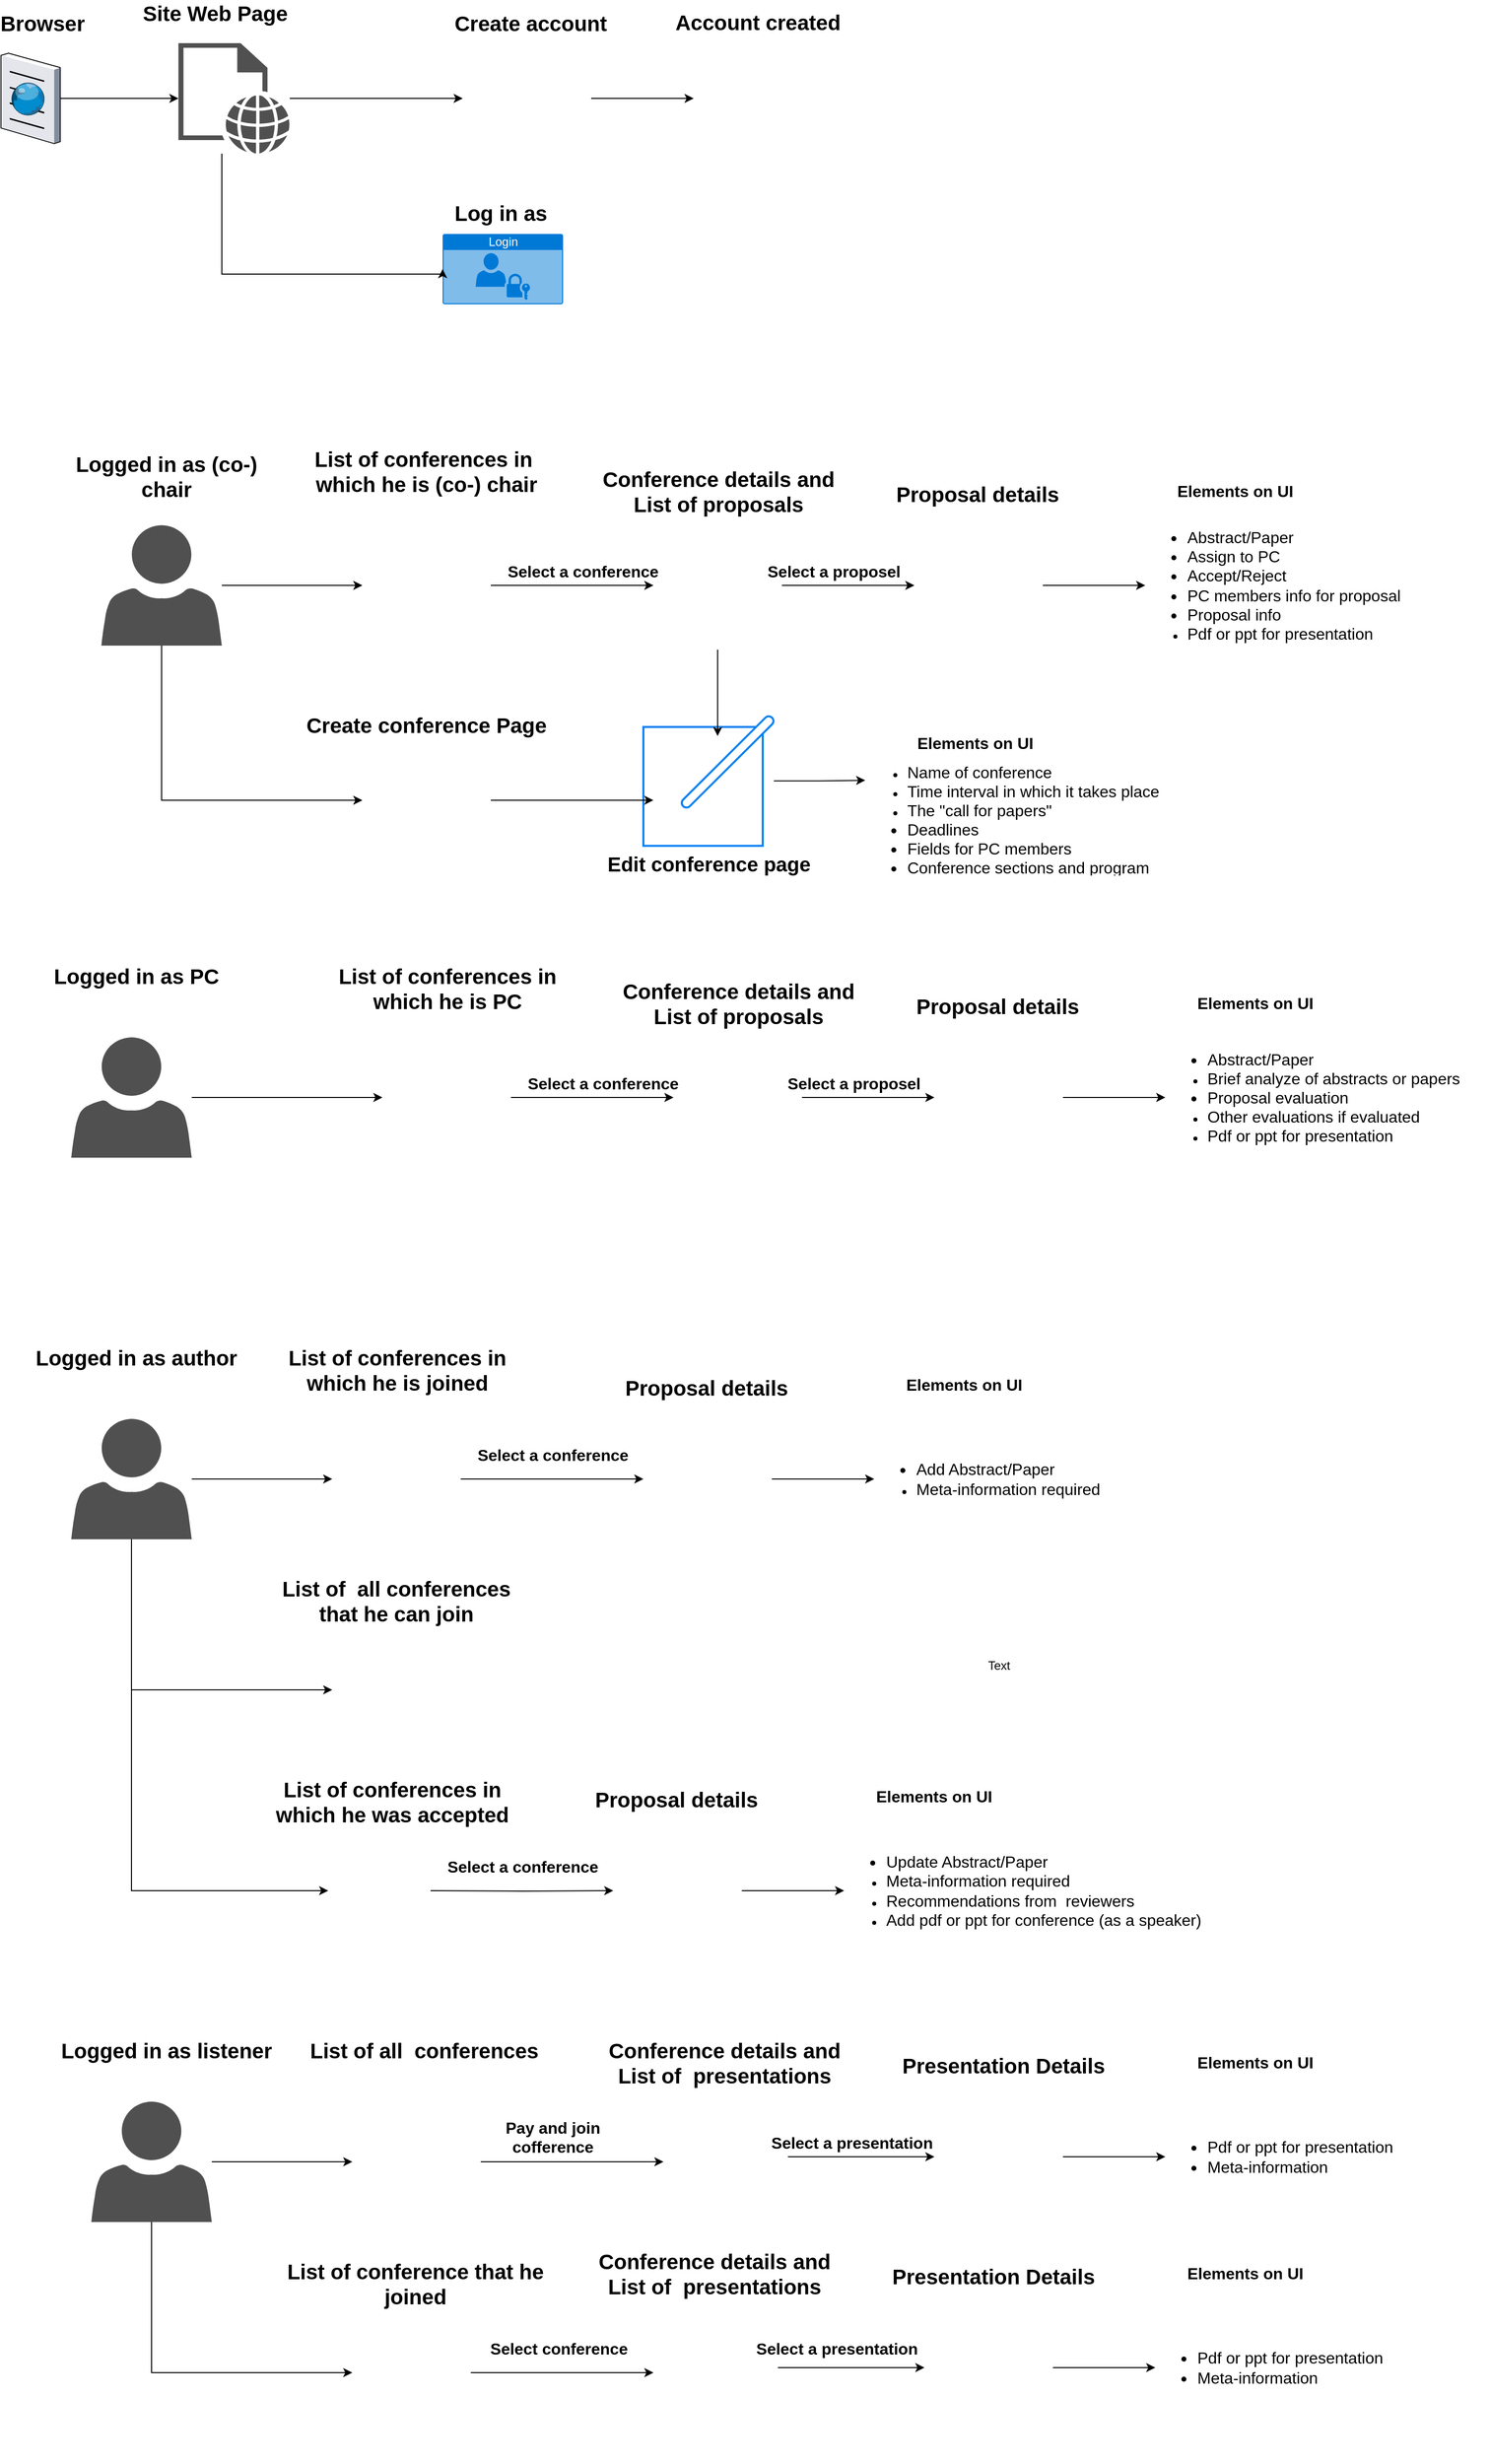 <mxfile version="12.9.13" type="github">
  <diagram id="Y9gekggCoo7oQ8FMOKqc" name="Page-1">
    <mxGraphModel dx="2532" dy="1340" grid="1" gridSize="10" guides="1" tooltips="1" connect="1" arrows="1" fold="1" page="1" pageScale="1" pageWidth="1654" pageHeight="2336" math="0" shadow="0">
      <root>
        <mxCell id="0" />
        <mxCell id="1" parent="0" />
        <mxCell id="ekrngiIVuQT2fDylJq5U-9" value="Login" style="html=1;strokeColor=none;fillColor=#0079D6;labelPosition=center;verticalLabelPosition=middle;verticalAlign=top;align=center;fontSize=12;outlineConnect=0;spacingTop=-6;fontColor=#FFFFFF;shape=mxgraph.sitemap.login;" vertex="1" parent="1">
          <mxGeometry x="480" y="280" width="120" height="70" as="geometry" />
        </mxCell>
        <mxCell id="ekrngiIVuQT2fDylJq5U-24" style="edgeStyle=orthogonalEdgeStyle;rounded=0;orthogonalLoop=1;jettySize=auto;html=1;entryX=0.093;entryY=0.491;entryDx=0;entryDy=0;entryPerimeter=0;" edge="1" parent="1" source="ekrngiIVuQT2fDylJq5U-11" target="ekrngiIVuQT2fDylJq5U-22">
          <mxGeometry relative="1" as="geometry" />
        </mxCell>
        <mxCell id="ekrngiIVuQT2fDylJq5U-11" value="" style="shape=image;html=1;verticalAlign=top;verticalLabelPosition=bottom;labelBackgroundColor=#ffffff;imageAspect=0;aspect=fixed;image=https://cdn4.iconfinder.com/data/icons/pretty_office_3/128/sign-up.png" vertex="1" parent="1">
          <mxGeometry x="500" y="81" width="128" height="128" as="geometry" />
        </mxCell>
        <mxCell id="ekrngiIVuQT2fDylJq5U-12" value="" style="group" vertex="1" connectable="0" parent="1">
          <mxGeometry x="40" y="50" width="300" height="150" as="geometry" />
        </mxCell>
        <mxCell id="ekrngiIVuQT2fDylJq5U-1" value="" style="verticalLabelPosition=bottom;aspect=fixed;html=1;verticalAlign=top;strokeColor=none;align=center;outlineConnect=0;shape=mxgraph.citrix.browser;" vertex="1" parent="ekrngiIVuQT2fDylJq5U-12">
          <mxGeometry y="50" width="58.97" height="90" as="geometry" />
        </mxCell>
        <mxCell id="ekrngiIVuQT2fDylJq5U-4" value="&lt;span style=&quot;font-size: 21px&quot;&gt;&lt;b&gt;Browser&lt;/b&gt;&lt;/span&gt;" style="text;html=1;strokeColor=none;fillColor=none;align=center;verticalAlign=middle;whiteSpace=wrap;rounded=0;" vertex="1" parent="ekrngiIVuQT2fDylJq5U-12">
          <mxGeometry x="16.574" y="10" width="49.291" height="20" as="geometry" />
        </mxCell>
        <mxCell id="ekrngiIVuQT2fDylJq5U-5" value="" style="pointerEvents=1;shadow=0;dashed=0;html=1;strokeColor=none;fillColor=#505050;labelPosition=center;verticalLabelPosition=bottom;verticalAlign=top;outlineConnect=0;align=center;shape=mxgraph.office.concepts.web_page;" vertex="1" parent="ekrngiIVuQT2fDylJq5U-12">
          <mxGeometry x="176.771" y="40" width="110.906" height="110" as="geometry" />
        </mxCell>
        <mxCell id="ekrngiIVuQT2fDylJq5U-7" style="edgeStyle=orthogonalEdgeStyle;rounded=0;orthogonalLoop=1;jettySize=auto;html=1;" edge="1" parent="ekrngiIVuQT2fDylJq5U-12" source="ekrngiIVuQT2fDylJq5U-1" target="ekrngiIVuQT2fDylJq5U-5">
          <mxGeometry relative="1" as="geometry">
            <mxPoint x="152.126" y="101.055" as="targetPoint" />
          </mxGeometry>
        </mxCell>
        <mxCell id="ekrngiIVuQT2fDylJq5U-6" value="&lt;span style=&quot;font-size: 21px&quot;&gt;&lt;b&gt;Site Web Page&lt;/b&gt;&lt;/span&gt;" style="text;html=1;strokeColor=none;fillColor=none;align=center;verticalAlign=middle;whiteSpace=wrap;rounded=0;" vertex="1" parent="ekrngiIVuQT2fDylJq5U-12">
          <mxGeometry x="127.48" width="172.52" height="20" as="geometry" />
        </mxCell>
        <mxCell id="ekrngiIVuQT2fDylJq5U-19" value="&lt;b style=&quot;font-family: &amp;#34;helvetica&amp;#34; ; font-size: 21px ; font-style: normal ; letter-spacing: normal ; text-align: center ; text-indent: 0px ; text-transform: none ; word-spacing: 0px&quot;&gt;Create account&lt;/b&gt;" style="text;whiteSpace=wrap;html=1;" vertex="1" parent="1">
          <mxGeometry x="490" y="51" width="170" height="30" as="geometry" />
        </mxCell>
        <mxCell id="ekrngiIVuQT2fDylJq5U-20" style="edgeStyle=orthogonalEdgeStyle;rounded=0;orthogonalLoop=1;jettySize=auto;html=1;" edge="1" parent="1" source="ekrngiIVuQT2fDylJq5U-5" target="ekrngiIVuQT2fDylJq5U-11">
          <mxGeometry relative="1" as="geometry" />
        </mxCell>
        <mxCell id="ekrngiIVuQT2fDylJq5U-22" value="" style="shape=image;html=1;verticalAlign=top;verticalLabelPosition=bottom;labelBackgroundColor=#ffffff;imageAspect=0;aspect=fixed;image=https://cdn4.iconfinder.com/data/icons/Crysigns_Icon_Pack/128/Select.png" vertex="1" parent="1">
          <mxGeometry x="720" y="92" width="108" height="108" as="geometry" />
        </mxCell>
        <mxCell id="ekrngiIVuQT2fDylJq5U-23" value="&lt;div style=&quot;text-align: center&quot;&gt;&lt;span style=&quot;font-size: 21px&quot;&gt;&lt;font face=&quot;helvetica&quot;&gt;&lt;b&gt;Account created&lt;/b&gt;&lt;/font&gt;&lt;/span&gt;&lt;/div&gt;" style="text;whiteSpace=wrap;html=1;" vertex="1" parent="1">
          <mxGeometry x="710" y="50" width="180" height="30" as="geometry" />
        </mxCell>
        <mxCell id="ekrngiIVuQT2fDylJq5U-25" value="&lt;div style=&quot;text-align: center&quot;&gt;&lt;span style=&quot;font-size: 21px&quot;&gt;&lt;font face=&quot;helvetica&quot;&gt;&lt;b&gt;Log in as&lt;/b&gt;&lt;/font&gt;&lt;/span&gt;&lt;/div&gt;" style="text;whiteSpace=wrap;html=1;" vertex="1" parent="1">
          <mxGeometry x="490" y="240" width="170" height="30" as="geometry" />
        </mxCell>
        <mxCell id="ekrngiIVuQT2fDylJq5U-26" style="edgeStyle=orthogonalEdgeStyle;rounded=0;orthogonalLoop=1;jettySize=auto;html=1;entryX=0;entryY=0.5;entryDx=0;entryDy=0;entryPerimeter=0;" edge="1" parent="1" source="ekrngiIVuQT2fDylJq5U-5" target="ekrngiIVuQT2fDylJq5U-9">
          <mxGeometry relative="1" as="geometry">
            <Array as="points">
              <mxPoint x="260" y="320" />
              <mxPoint x="480" y="320" />
            </Array>
          </mxGeometry>
        </mxCell>
        <mxCell id="ekrngiIVuQT2fDylJq5U-79" value="" style="group" vertex="1" connectable="0" parent="1">
          <mxGeometry x="90" y="490" width="1390" height="451" as="geometry" />
        </mxCell>
        <mxCell id="ekrngiIVuQT2fDylJq5U-27" value="" style="pointerEvents=1;shadow=0;dashed=0;html=1;strokeColor=none;labelPosition=center;verticalLabelPosition=bottom;verticalAlign=top;align=center;fillColor=#505050;shape=mxgraph.mscae.intune.account_portal" vertex="1" parent="ekrngiIVuQT2fDylJq5U-79">
          <mxGeometry x="50" y="80" width="120" height="120" as="geometry" />
        </mxCell>
        <mxCell id="ekrngiIVuQT2fDylJq5U-28" value="&lt;span style=&quot;text-indent: 0px&quot;&gt;&lt;font face=&quot;helvetica&quot;&gt;&lt;span style=&quot;font-size: 21px&quot;&gt;&lt;b&gt;Logged&lt;/b&gt;&lt;/span&gt;&lt;/font&gt;&lt;b style=&quot;font-family: &amp;#34;helvetica&amp;#34; ; font-size: 21px ; font-style: normal ; letter-spacing: normal ; text-transform: none ; word-spacing: 0px&quot;&gt;&amp;nbsp;in as (co-) chair&lt;/b&gt;&lt;/span&gt;" style="text;whiteSpace=wrap;html=1;align=center;" vertex="1" parent="ekrngiIVuQT2fDylJq5U-79">
          <mxGeometry width="230" height="60" as="geometry" />
        </mxCell>
        <mxCell id="ekrngiIVuQT2fDylJq5U-32" value="" style="shape=image;html=1;verticalAlign=top;verticalLabelPosition=bottom;labelBackgroundColor=#ffffff;imageAspect=0;aspect=fixed;image=https://cdn1.iconfinder.com/data/icons/hawcons/32/699311-icon-40-clipboard-list-128.png" vertex="1" parent="ekrngiIVuQT2fDylJq5U-79">
          <mxGeometry x="310" y="76" width="128" height="128" as="geometry" />
        </mxCell>
        <mxCell id="ekrngiIVuQT2fDylJq5U-36" style="edgeStyle=orthogonalEdgeStyle;rounded=0;orthogonalLoop=1;jettySize=auto;html=1;" edge="1" parent="ekrngiIVuQT2fDylJq5U-79" source="ekrngiIVuQT2fDylJq5U-27" target="ekrngiIVuQT2fDylJq5U-32">
          <mxGeometry relative="1" as="geometry" />
        </mxCell>
        <mxCell id="ekrngiIVuQT2fDylJq5U-33" value="&lt;div&gt;&lt;font face=&quot;helvetica&quot;&gt;&lt;span style=&quot;font-size: 21px&quot;&gt;&lt;b&gt;List of conferences in&amp;nbsp;&lt;/b&gt;&lt;/span&gt;&lt;/font&gt;&lt;/div&gt;&lt;div&gt;&lt;span style=&quot;font-size: 21px&quot;&gt;&lt;font face=&quot;helvetica&quot;&gt;&lt;b&gt;which&amp;nbsp;&lt;/b&gt;&lt;/font&gt;&lt;/span&gt;&lt;b style=&quot;font-size: 21px ; font-family: &amp;#34;helvetica&amp;#34;&quot;&gt;he is (co-) chair&lt;/b&gt;&lt;/div&gt;" style="text;whiteSpace=wrap;html=1;align=center;" vertex="1" parent="ekrngiIVuQT2fDylJq5U-79">
          <mxGeometry x="219" y="-5" width="310" height="70" as="geometry" />
        </mxCell>
        <mxCell id="ekrngiIVuQT2fDylJq5U-37" value="" style="shape=image;html=1;verticalAlign=top;verticalLabelPosition=bottom;labelBackgroundColor=#ffffff;imageAspect=0;aspect=fixed;image=https://cdn4.iconfinder.com/data/icons/universal-7/614/12_-_Plus-128.png" vertex="1" parent="ekrngiIVuQT2fDylJq5U-79">
          <mxGeometry x="310" y="290" width="128" height="128" as="geometry" />
        </mxCell>
        <mxCell id="ekrngiIVuQT2fDylJq5U-38" style="edgeStyle=orthogonalEdgeStyle;rounded=0;orthogonalLoop=1;jettySize=auto;html=1;entryX=0;entryY=0.5;entryDx=0;entryDy=0;" edge="1" parent="ekrngiIVuQT2fDylJq5U-79" source="ekrngiIVuQT2fDylJq5U-27" target="ekrngiIVuQT2fDylJq5U-37">
          <mxGeometry relative="1" as="geometry">
            <mxPoint x="110" y="350" as="targetPoint" />
            <Array as="points">
              <mxPoint x="110" y="354" />
            </Array>
          </mxGeometry>
        </mxCell>
        <mxCell id="ekrngiIVuQT2fDylJq5U-39" value="&lt;div&gt;&lt;font face=&quot;helvetica&quot;&gt;&lt;span style=&quot;font-size: 21px&quot;&gt;&lt;b&gt;Create conference Page&lt;/b&gt;&lt;/span&gt;&lt;/font&gt;&lt;/div&gt;" style="text;whiteSpace=wrap;html=1;align=center;" vertex="1" parent="ekrngiIVuQT2fDylJq5U-79">
          <mxGeometry x="144" y="260" width="460" height="30" as="geometry" />
        </mxCell>
        <mxCell id="ekrngiIVuQT2fDylJq5U-43" value="&lt;font face=&quot;helvetica&quot; size=&quot;1&quot;&gt;&lt;b style=&quot;font-size: 16px&quot;&gt;Select a conference&lt;/b&gt;&lt;/font&gt;" style="text;whiteSpace=wrap;html=1;align=center;" vertex="1" parent="ekrngiIVuQT2fDylJq5U-79">
          <mxGeometry x="430" y="110" width="200" height="30" as="geometry" />
        </mxCell>
        <mxCell id="ekrngiIVuQT2fDylJq5U-45" value="" style="shape=image;html=1;verticalAlign=top;verticalLabelPosition=bottom;labelBackgroundColor=#ffffff;imageAspect=0;aspect=fixed;image=https://cdn1.iconfinder.com/data/icons/hawcons/32/699311-icon-40-clipboard-list-128.png" vertex="1" parent="ekrngiIVuQT2fDylJq5U-79">
          <mxGeometry x="600" y="76" width="128" height="128" as="geometry" />
        </mxCell>
        <mxCell id="ekrngiIVuQT2fDylJq5U-40" style="edgeStyle=orthogonalEdgeStyle;rounded=0;orthogonalLoop=1;jettySize=auto;html=1;exitX=1;exitY=0.5;exitDx=0;exitDy=0;" edge="1" parent="ekrngiIVuQT2fDylJq5U-79" source="ekrngiIVuQT2fDylJq5U-32" target="ekrngiIVuQT2fDylJq5U-45">
          <mxGeometry relative="1" as="geometry">
            <mxPoint x="640" y="140" as="targetPoint" />
          </mxGeometry>
        </mxCell>
        <mxCell id="ekrngiIVuQT2fDylJq5U-46" value="" style="shape=image;html=1;verticalAlign=top;verticalLabelPosition=bottom;labelBackgroundColor=#ffffff;imageAspect=0;aspect=fixed;image=https://cdn1.iconfinder.com/data/icons/media-player-long-shadow/50/Settings-128.png" vertex="1" parent="ekrngiIVuQT2fDylJq5U-79">
          <mxGeometry x="860" y="76" width="128" height="128" as="geometry" />
        </mxCell>
        <mxCell id="ekrngiIVuQT2fDylJq5U-55" style="edgeStyle=orthogonalEdgeStyle;rounded=0;orthogonalLoop=1;jettySize=auto;html=1;" edge="1" parent="ekrngiIVuQT2fDylJq5U-79" source="ekrngiIVuQT2fDylJq5U-45" target="ekrngiIVuQT2fDylJq5U-46">
          <mxGeometry relative="1" as="geometry" />
        </mxCell>
        <mxCell id="ekrngiIVuQT2fDylJq5U-54" value="&lt;div style=&quot;text-align: center&quot;&gt;&lt;font face=&quot;helvetica&quot;&gt;&lt;span style=&quot;font-size: 21px&quot;&gt;&lt;b&gt;Conference details and List of proposals&lt;/b&gt;&lt;/span&gt;&lt;/font&gt;&lt;br&gt;&lt;/div&gt;" style="text;whiteSpace=wrap;html=1;" vertex="1" parent="ekrngiIVuQT2fDylJq5U-79">
          <mxGeometry x="534" y="15" width="260" height="30" as="geometry" />
        </mxCell>
        <mxCell id="ekrngiIVuQT2fDylJq5U-56" value="&lt;font face=&quot;helvetica&quot; size=&quot;1&quot;&gt;&lt;b style=&quot;font-size: 16px&quot;&gt;Select a proposel&lt;/b&gt;&lt;/font&gt;" style="text;whiteSpace=wrap;html=1;align=center;" vertex="1" parent="ekrngiIVuQT2fDylJq5U-79">
          <mxGeometry x="670" y="110" width="220" height="30" as="geometry" />
        </mxCell>
        <mxCell id="ekrngiIVuQT2fDylJq5U-58" value="&lt;div style=&quot;text-align: center&quot;&gt;&lt;font face=&quot;helvetica&quot;&gt;&lt;span style=&quot;font-size: 21px&quot;&gt;&lt;b&gt;Proposal details&amp;nbsp;&lt;/b&gt;&lt;/span&gt;&lt;/font&gt;&lt;/div&gt;" style="text;whiteSpace=wrap;html=1;" vertex="1" parent="ekrngiIVuQT2fDylJq5U-79">
          <mxGeometry x="840" y="30" width="260" height="30" as="geometry" />
        </mxCell>
        <mxCell id="ekrngiIVuQT2fDylJq5U-63" value="&lt;font size=&quot;1&quot;&gt;&lt;b style=&quot;font-size: 20px&quot;&gt;Edit conference page&lt;/b&gt;&lt;/font&gt;" style="html=1;verticalLabelPosition=bottom;align=center;labelBackgroundColor=#ffffff;verticalAlign=top;strokeWidth=2;strokeColor=#0080F0;shadow=0;dashed=0;shape=mxgraph.ios7.icons.edit;" vertex="1" parent="ekrngiIVuQT2fDylJq5U-79">
          <mxGeometry x="590" y="270" width="130" height="129.4" as="geometry" />
        </mxCell>
        <mxCell id="ekrngiIVuQT2fDylJq5U-66" style="edgeStyle=orthogonalEdgeStyle;rounded=0;orthogonalLoop=1;jettySize=auto;html=1;entryX=0.077;entryY=0.649;entryDx=0;entryDy=0;entryPerimeter=0;" edge="1" parent="ekrngiIVuQT2fDylJq5U-79" source="ekrngiIVuQT2fDylJq5U-37" target="ekrngiIVuQT2fDylJq5U-63">
          <mxGeometry relative="1" as="geometry" />
        </mxCell>
        <mxCell id="ekrngiIVuQT2fDylJq5U-67" style="edgeStyle=orthogonalEdgeStyle;rounded=0;orthogonalLoop=1;jettySize=auto;html=1;entryX=0.569;entryY=0.155;entryDx=0;entryDy=0;entryPerimeter=0;" edge="1" parent="ekrngiIVuQT2fDylJq5U-79" source="ekrngiIVuQT2fDylJq5U-45" target="ekrngiIVuQT2fDylJq5U-63">
          <mxGeometry relative="1" as="geometry" />
        </mxCell>
        <mxCell id="ekrngiIVuQT2fDylJq5U-70" value="" style="group" vertex="1" connectable="0" parent="ekrngiIVuQT2fDylJq5U-79">
          <mxGeometry x="1090" y="30" width="300" height="205" as="geometry" />
        </mxCell>
        <mxCell id="ekrngiIVuQT2fDylJq5U-59" value="&lt;ul&gt;&lt;li style=&quot;font-size: 16px&quot;&gt;Abstract/Paper&lt;/li&gt;&lt;li style=&quot;font-size: 16px&quot;&gt;Assign to PC&lt;/li&gt;&lt;li style=&quot;font-size: 16px&quot;&gt;Accept/Reject&lt;/li&gt;&lt;li style=&quot;font-size: 16px&quot;&gt;PC members info for proposal&lt;/li&gt;&lt;li style=&quot;font-size: 16px&quot;&gt;Proposal info&lt;/li&gt;&lt;li&gt;&lt;span style=&quot;font-size: 16px&quot;&gt;Pdf or ppt for presentation&lt;/span&gt;&lt;/li&gt;&lt;/ul&gt;" style="text;strokeColor=none;fillColor=none;html=1;whiteSpace=wrap;verticalAlign=middle;overflow=hidden;" vertex="1" parent="ekrngiIVuQT2fDylJq5U-70">
          <mxGeometry y="15" width="300" height="190" as="geometry" />
        </mxCell>
        <mxCell id="ekrngiIVuQT2fDylJq5U-61" value="&lt;div style=&quot;text-align: center&quot;&gt;&lt;span style=&quot;font-size: 16px&quot;&gt;&lt;font face=&quot;helvetica&quot;&gt;&lt;b&gt;Elements on UI&lt;/b&gt;&lt;/font&gt;&lt;/span&gt;&lt;/div&gt;" style="text;whiteSpace=wrap;html=1;" vertex="1" parent="ekrngiIVuQT2fDylJq5U-70">
          <mxGeometry x="30" width="160" height="30" as="geometry" />
        </mxCell>
        <mxCell id="ekrngiIVuQT2fDylJq5U-60" style="edgeStyle=orthogonalEdgeStyle;rounded=0;orthogonalLoop=1;jettySize=auto;html=1;entryX=0;entryY=0.5;entryDx=0;entryDy=0;" edge="1" parent="ekrngiIVuQT2fDylJq5U-79" source="ekrngiIVuQT2fDylJq5U-46" target="ekrngiIVuQT2fDylJq5U-59">
          <mxGeometry relative="1" as="geometry" />
        </mxCell>
        <mxCell id="ekrngiIVuQT2fDylJq5U-71" value="" style="group" vertex="1" connectable="0" parent="ekrngiIVuQT2fDylJq5U-79">
          <mxGeometry x="831" y="281" width="300" height="170" as="geometry" />
        </mxCell>
        <mxCell id="ekrngiIVuQT2fDylJq5U-72" value="&lt;ul&gt;&lt;li&gt;&lt;span&gt;&lt;span style=&quot;font-size: 16px&quot;&gt;Name of conference&lt;/span&gt;&lt;/span&gt;&lt;/li&gt;&lt;li&gt;&lt;span&gt;&lt;span style=&quot;font-size: 16px&quot;&gt;Time interval in which it takes place&lt;/span&gt;&lt;/span&gt;&lt;br&gt;&lt;/li&gt;&lt;li&gt;&lt;span&gt;&lt;span style=&quot;font-size: 16px&quot;&gt;The &quot;call for papers&quot;&lt;/span&gt;&lt;br&gt;&lt;/span&gt;&lt;/li&gt;&lt;li style=&quot;font-size: 16px&quot;&gt;Deadlines&lt;/li&gt;&lt;li style=&quot;font-size: 16px&quot;&gt;Fields for PC members&lt;/li&gt;&lt;li style=&quot;font-size: 16px&quot;&gt;Conference sections and program&lt;/li&gt;&lt;/ul&gt;" style="text;strokeColor=none;fillColor=none;html=1;whiteSpace=wrap;verticalAlign=middle;overflow=hidden;" vertex="1" parent="ekrngiIVuQT2fDylJq5U-71">
          <mxGeometry x="-20" y="21.22" width="300" height="127.56" as="geometry" />
        </mxCell>
        <mxCell id="ekrngiIVuQT2fDylJq5U-73" value="&lt;div style=&quot;text-align: center&quot;&gt;&lt;span style=&quot;font-size: 16px&quot;&gt;&lt;font face=&quot;helvetica&quot;&gt;&lt;b&gt;Elements on UI&lt;/b&gt;&lt;/font&gt;&lt;/span&gt;&lt;/div&gt;" style="text;whiteSpace=wrap;html=1;" vertex="1" parent="ekrngiIVuQT2fDylJq5U-71">
          <mxGeometry x="30" width="160" height="24.878" as="geometry" />
        </mxCell>
        <mxCell id="ekrngiIVuQT2fDylJq5U-78" style="edgeStyle=orthogonalEdgeStyle;rounded=0;orthogonalLoop=1;jettySize=auto;html=1;entryX=0;entryY=0.25;entryDx=0;entryDy=0;" edge="1" parent="ekrngiIVuQT2fDylJq5U-79" source="ekrngiIVuQT2fDylJq5U-63" target="ekrngiIVuQT2fDylJq5U-72">
          <mxGeometry relative="1" as="geometry" />
        </mxCell>
        <mxCell id="ekrngiIVuQT2fDylJq5U-109" value="" style="group" vertex="1" connectable="0" parent="1">
          <mxGeometry x="132" y="1390" width="1390" height="451" as="geometry" />
        </mxCell>
        <mxCell id="ekrngiIVuQT2fDylJq5U-80" value="" style="group" vertex="1" connectable="0" parent="ekrngiIVuQT2fDylJq5U-109">
          <mxGeometry x="-72" y="-10" width="1390" height="451" as="geometry" />
        </mxCell>
        <mxCell id="ekrngiIVuQT2fDylJq5U-147" style="edgeStyle=orthogonalEdgeStyle;rounded=0;orthogonalLoop=1;jettySize=auto;html=1;entryX=0;entryY=0.5;entryDx=0;entryDy=0;" edge="1" parent="ekrngiIVuQT2fDylJq5U-80" source="ekrngiIVuQT2fDylJq5U-81" target="ekrngiIVuQT2fDylJq5U-144">
          <mxGeometry relative="1" as="geometry">
            <Array as="points">
              <mxPoint x="110" y="350" />
            </Array>
          </mxGeometry>
        </mxCell>
        <mxCell id="ekrngiIVuQT2fDylJq5U-81" value="" style="pointerEvents=1;shadow=0;dashed=0;html=1;strokeColor=none;labelPosition=center;verticalLabelPosition=bottom;verticalAlign=top;align=center;fillColor=#505050;shape=mxgraph.mscae.intune.account_portal" vertex="1" parent="ekrngiIVuQT2fDylJq5U-80">
          <mxGeometry x="50" y="80" width="120" height="120" as="geometry" />
        </mxCell>
        <mxCell id="ekrngiIVuQT2fDylJq5U-82" value="&lt;span style=&quot;text-indent: 0px&quot;&gt;&lt;font face=&quot;helvetica&quot;&gt;&lt;span style=&quot;font-size: 21px&quot;&gt;&lt;b&gt;Logged&lt;/b&gt;&lt;/span&gt;&lt;/font&gt;&lt;b style=&quot;font-family: &amp;#34;helvetica&amp;#34; ; font-size: 21px ; font-style: normal ; letter-spacing: normal ; text-transform: none ; word-spacing: 0px&quot;&gt;&amp;nbsp;in as author&lt;/b&gt;&lt;/span&gt;" style="text;whiteSpace=wrap;html=1;align=center;" vertex="1" parent="ekrngiIVuQT2fDylJq5U-80">
          <mxGeometry width="230" height="60" as="geometry" />
        </mxCell>
        <mxCell id="ekrngiIVuQT2fDylJq5U-180" style="edgeStyle=orthogonalEdgeStyle;rounded=0;orthogonalLoop=1;jettySize=auto;html=1;entryX=0;entryY=0.5;entryDx=0;entryDy=0;" edge="1" parent="ekrngiIVuQT2fDylJq5U-80" source="ekrngiIVuQT2fDylJq5U-83" target="ekrngiIVuQT2fDylJq5U-92">
          <mxGeometry relative="1" as="geometry" />
        </mxCell>
        <mxCell id="ekrngiIVuQT2fDylJq5U-83" value="" style="shape=image;html=1;verticalAlign=top;verticalLabelPosition=bottom;labelBackgroundColor=#ffffff;imageAspect=0;aspect=fixed;image=https://cdn1.iconfinder.com/data/icons/hawcons/32/699311-icon-40-clipboard-list-128.png" vertex="1" parent="ekrngiIVuQT2fDylJq5U-80">
          <mxGeometry x="310" y="76" width="128" height="128" as="geometry" />
        </mxCell>
        <mxCell id="ekrngiIVuQT2fDylJq5U-84" style="edgeStyle=orthogonalEdgeStyle;rounded=0;orthogonalLoop=1;jettySize=auto;html=1;" edge="1" parent="ekrngiIVuQT2fDylJq5U-80" source="ekrngiIVuQT2fDylJq5U-81" target="ekrngiIVuQT2fDylJq5U-83">
          <mxGeometry relative="1" as="geometry" />
        </mxCell>
        <mxCell id="ekrngiIVuQT2fDylJq5U-85" value="&lt;div style=&quot;text-align: center&quot;&gt;&lt;font face=&quot;helvetica&quot;&gt;&lt;span style=&quot;font-size: 21px&quot;&gt;&lt;b&gt;List of conferences in which he is joined&lt;/b&gt;&lt;/span&gt;&lt;/font&gt;&lt;/div&gt;" style="text;whiteSpace=wrap;html=1;" vertex="1" parent="ekrngiIVuQT2fDylJq5U-80">
          <mxGeometry x="244" width="260" height="30" as="geometry" />
        </mxCell>
        <mxCell id="ekrngiIVuQT2fDylJq5U-92" value="" style="shape=image;html=1;verticalAlign=top;verticalLabelPosition=bottom;labelBackgroundColor=#ffffff;imageAspect=0;aspect=fixed;image=https://cdn1.iconfinder.com/data/icons/media-player-long-shadow/50/Settings-128.png" vertex="1" parent="ekrngiIVuQT2fDylJq5U-80">
          <mxGeometry x="620" y="76" width="128" height="128" as="geometry" />
        </mxCell>
        <mxCell id="ekrngiIVuQT2fDylJq5U-95" value="&lt;font face=&quot;helvetica&quot; size=&quot;1&quot;&gt;&lt;b style=&quot;font-size: 16px&quot;&gt;Select a conference&lt;/b&gt;&lt;/font&gt;" style="text;whiteSpace=wrap;html=1;align=center;" vertex="1" parent="ekrngiIVuQT2fDylJq5U-80">
          <mxGeometry x="420" y="100" width="220" height="30" as="geometry" />
        </mxCell>
        <mxCell id="ekrngiIVuQT2fDylJq5U-96" value="&lt;div style=&quot;text-align: center&quot;&gt;&lt;font face=&quot;helvetica&quot;&gt;&lt;span style=&quot;font-size: 21px&quot;&gt;&lt;b&gt;Proposal details&amp;nbsp;&lt;/b&gt;&lt;/span&gt;&lt;/font&gt;&lt;/div&gt;" style="text;whiteSpace=wrap;html=1;" vertex="1" parent="ekrngiIVuQT2fDylJq5U-80">
          <mxGeometry x="600" y="30" width="260" height="30" as="geometry" />
        </mxCell>
        <mxCell id="ekrngiIVuQT2fDylJq5U-100" value="" style="group" vertex="1" connectable="0" parent="ekrngiIVuQT2fDylJq5U-80">
          <mxGeometry x="850" y="30" width="300" height="205" as="geometry" />
        </mxCell>
        <mxCell id="ekrngiIVuQT2fDylJq5U-101" value="&lt;ul&gt;&lt;li style=&quot;font-size: 16px&quot;&gt;Add Abstract/Paper&lt;/li&gt;&lt;li&gt;&lt;span style=&quot;font-size: 16px&quot;&gt;Meta-information required&lt;/span&gt;&lt;br&gt;&lt;/li&gt;&lt;/ul&gt;" style="text;strokeColor=none;fillColor=none;html=1;whiteSpace=wrap;verticalAlign=middle;overflow=hidden;" vertex="1" parent="ekrngiIVuQT2fDylJq5U-100">
          <mxGeometry y="15" width="300" height="190" as="geometry" />
        </mxCell>
        <mxCell id="ekrngiIVuQT2fDylJq5U-102" value="&lt;div style=&quot;text-align: center&quot;&gt;&lt;span style=&quot;font-size: 16px&quot;&gt;&lt;font face=&quot;helvetica&quot;&gt;&lt;b&gt;Elements on UI&lt;/b&gt;&lt;/font&gt;&lt;/span&gt;&lt;/div&gt;" style="text;whiteSpace=wrap;html=1;" vertex="1" parent="ekrngiIVuQT2fDylJq5U-100">
          <mxGeometry x="30" width="160" height="30" as="geometry" />
        </mxCell>
        <mxCell id="ekrngiIVuQT2fDylJq5U-103" style="edgeStyle=orthogonalEdgeStyle;rounded=0;orthogonalLoop=1;jettySize=auto;html=1;entryX=0;entryY=0.5;entryDx=0;entryDy=0;" edge="1" parent="ekrngiIVuQT2fDylJq5U-80" source="ekrngiIVuQT2fDylJq5U-92" target="ekrngiIVuQT2fDylJq5U-101">
          <mxGeometry relative="1" as="geometry" />
        </mxCell>
        <mxCell id="ekrngiIVuQT2fDylJq5U-144" value="" style="shape=image;html=1;verticalAlign=top;verticalLabelPosition=bottom;labelBackgroundColor=#ffffff;imageAspect=0;aspect=fixed;image=https://cdn1.iconfinder.com/data/icons/hawcons/32/699311-icon-40-clipboard-list-128.png" vertex="1" parent="ekrngiIVuQT2fDylJq5U-80">
          <mxGeometry x="310" y="286" width="128" height="128" as="geometry" />
        </mxCell>
        <mxCell id="ekrngiIVuQT2fDylJq5U-145" value="&lt;div&gt;&lt;font face=&quot;helvetica&quot;&gt;&lt;span style=&quot;font-size: 21px&quot;&gt;&lt;b&gt;List of&amp;nbsp; all conferences&lt;/b&gt;&lt;/span&gt;&lt;/font&gt;&lt;/div&gt;&lt;div&gt;&lt;font face=&quot;helvetica&quot;&gt;&lt;span style=&quot;font-size: 21px&quot;&gt;&lt;b&gt;that he can join&lt;/b&gt;&lt;/span&gt;&lt;/font&gt;&lt;/div&gt;" style="text;whiteSpace=wrap;html=1;align=center;" vertex="1" parent="ekrngiIVuQT2fDylJq5U-80">
          <mxGeometry x="244" y="230" width="260" height="30" as="geometry" />
        </mxCell>
        <mxCell id="ekrngiIVuQT2fDylJq5U-193" value="Text" style="text;html=1;align=center;verticalAlign=middle;resizable=0;points=[];autosize=1;" vertex="1" parent="ekrngiIVuQT2fDylJq5U-80">
          <mxGeometry x="954" y="316" width="40" height="20" as="geometry" />
        </mxCell>
        <mxCell id="ekrngiIVuQT2fDylJq5U-111" value="" style="group" vertex="1" connectable="0" parent="1">
          <mxGeometry x="110" y="1000" width="1390" height="451" as="geometry" />
        </mxCell>
        <mxCell id="ekrngiIVuQT2fDylJq5U-112" value="" style="group" vertex="1" connectable="0" parent="ekrngiIVuQT2fDylJq5U-111">
          <mxGeometry width="1390" height="451" as="geometry" />
        </mxCell>
        <mxCell id="ekrngiIVuQT2fDylJq5U-113" value="" style="pointerEvents=1;shadow=0;dashed=0;html=1;strokeColor=none;labelPosition=center;verticalLabelPosition=bottom;verticalAlign=top;align=center;fillColor=#505050;shape=mxgraph.mscae.intune.account_portal" vertex="1" parent="ekrngiIVuQT2fDylJq5U-112">
          <mxGeometry y="80" width="120" height="120" as="geometry" />
        </mxCell>
        <mxCell id="ekrngiIVuQT2fDylJq5U-114" value="&lt;span style=&quot;text-indent: 0px&quot;&gt;&lt;font face=&quot;helvetica&quot;&gt;&lt;span style=&quot;font-size: 21px&quot;&gt;&lt;b&gt;Logged&lt;/b&gt;&lt;/span&gt;&lt;/font&gt;&lt;b style=&quot;font-family: &amp;#34;helvetica&amp;#34; ; font-size: 21px ; font-style: normal ; letter-spacing: normal ; text-transform: none ; word-spacing: 0px&quot;&gt;&amp;nbsp;in as PC&lt;/b&gt;&lt;/span&gt;" style="text;whiteSpace=wrap;html=1;align=center;" vertex="1" parent="ekrngiIVuQT2fDylJq5U-112">
          <mxGeometry x="-50" width="230" height="60" as="geometry" />
        </mxCell>
        <mxCell id="ekrngiIVuQT2fDylJq5U-115" value="" style="shape=image;html=1;verticalAlign=top;verticalLabelPosition=bottom;labelBackgroundColor=#ffffff;imageAspect=0;aspect=fixed;image=https://cdn1.iconfinder.com/data/icons/hawcons/32/699311-icon-40-clipboard-list-128.png" vertex="1" parent="ekrngiIVuQT2fDylJq5U-112">
          <mxGeometry x="310" y="76" width="128" height="128" as="geometry" />
        </mxCell>
        <mxCell id="ekrngiIVuQT2fDylJq5U-116" style="edgeStyle=orthogonalEdgeStyle;rounded=0;orthogonalLoop=1;jettySize=auto;html=1;" edge="1" parent="ekrngiIVuQT2fDylJq5U-112" source="ekrngiIVuQT2fDylJq5U-113" target="ekrngiIVuQT2fDylJq5U-115">
          <mxGeometry relative="1" as="geometry" />
        </mxCell>
        <mxCell id="ekrngiIVuQT2fDylJq5U-117" value="&lt;div style=&quot;text-align: center&quot;&gt;&lt;font face=&quot;helvetica&quot;&gt;&lt;span style=&quot;font-size: 21px&quot;&gt;&lt;b&gt;List of conferences in which he is PC&lt;/b&gt;&lt;/span&gt;&lt;/font&gt;&lt;/div&gt;" style="text;whiteSpace=wrap;html=1;" vertex="1" parent="ekrngiIVuQT2fDylJq5U-112">
          <mxGeometry x="244" width="260" height="30" as="geometry" />
        </mxCell>
        <mxCell id="ekrngiIVuQT2fDylJq5U-118" value="&lt;font face=&quot;helvetica&quot; size=&quot;1&quot;&gt;&lt;b style=&quot;font-size: 16px&quot;&gt;Select a conference&lt;/b&gt;&lt;/font&gt;" style="text;whiteSpace=wrap;html=1;align=center;" vertex="1" parent="ekrngiIVuQT2fDylJq5U-112">
          <mxGeometry x="430" y="110" width="200" height="30" as="geometry" />
        </mxCell>
        <mxCell id="ekrngiIVuQT2fDylJq5U-119" value="" style="shape=image;html=1;verticalAlign=top;verticalLabelPosition=bottom;labelBackgroundColor=#ffffff;imageAspect=0;aspect=fixed;image=https://cdn1.iconfinder.com/data/icons/hawcons/32/699311-icon-40-clipboard-list-128.png" vertex="1" parent="ekrngiIVuQT2fDylJq5U-112">
          <mxGeometry x="600" y="76" width="128" height="128" as="geometry" />
        </mxCell>
        <mxCell id="ekrngiIVuQT2fDylJq5U-120" style="edgeStyle=orthogonalEdgeStyle;rounded=0;orthogonalLoop=1;jettySize=auto;html=1;exitX=1;exitY=0.5;exitDx=0;exitDy=0;" edge="1" parent="ekrngiIVuQT2fDylJq5U-112" source="ekrngiIVuQT2fDylJq5U-115" target="ekrngiIVuQT2fDylJq5U-119">
          <mxGeometry relative="1" as="geometry">
            <mxPoint x="640" y="140" as="targetPoint" />
          </mxGeometry>
        </mxCell>
        <mxCell id="ekrngiIVuQT2fDylJq5U-121" value="" style="shape=image;html=1;verticalAlign=top;verticalLabelPosition=bottom;labelBackgroundColor=#ffffff;imageAspect=0;aspect=fixed;image=https://cdn1.iconfinder.com/data/icons/media-player-long-shadow/50/Settings-128.png" vertex="1" parent="ekrngiIVuQT2fDylJq5U-112">
          <mxGeometry x="860" y="76" width="128" height="128" as="geometry" />
        </mxCell>
        <mxCell id="ekrngiIVuQT2fDylJq5U-122" style="edgeStyle=orthogonalEdgeStyle;rounded=0;orthogonalLoop=1;jettySize=auto;html=1;" edge="1" parent="ekrngiIVuQT2fDylJq5U-112" source="ekrngiIVuQT2fDylJq5U-119" target="ekrngiIVuQT2fDylJq5U-121">
          <mxGeometry relative="1" as="geometry" />
        </mxCell>
        <mxCell id="ekrngiIVuQT2fDylJq5U-123" value="&lt;div style=&quot;text-align: center&quot;&gt;&lt;font face=&quot;helvetica&quot;&gt;&lt;span style=&quot;font-size: 21px&quot;&gt;&lt;b&gt;Conference details and List of proposals&lt;/b&gt;&lt;/span&gt;&lt;/font&gt;&lt;br&gt;&lt;/div&gt;" style="text;whiteSpace=wrap;html=1;" vertex="1" parent="ekrngiIVuQT2fDylJq5U-112">
          <mxGeometry x="534" y="15" width="260" height="30" as="geometry" />
        </mxCell>
        <mxCell id="ekrngiIVuQT2fDylJq5U-124" value="&lt;font face=&quot;helvetica&quot; size=&quot;1&quot;&gt;&lt;b style=&quot;font-size: 16px&quot;&gt;Select a proposel&lt;/b&gt;&lt;/font&gt;" style="text;whiteSpace=wrap;html=1;align=center;" vertex="1" parent="ekrngiIVuQT2fDylJq5U-112">
          <mxGeometry x="670" y="110" width="220" height="30" as="geometry" />
        </mxCell>
        <mxCell id="ekrngiIVuQT2fDylJq5U-125" value="&lt;div style=&quot;text-align: center&quot;&gt;&lt;font face=&quot;helvetica&quot;&gt;&lt;span style=&quot;font-size: 21px&quot;&gt;&lt;b&gt;Proposal details&amp;nbsp;&lt;/b&gt;&lt;/span&gt;&lt;/font&gt;&lt;/div&gt;" style="text;whiteSpace=wrap;html=1;" vertex="1" parent="ekrngiIVuQT2fDylJq5U-112">
          <mxGeometry x="840" y="30" width="260" height="30" as="geometry" />
        </mxCell>
        <mxCell id="ekrngiIVuQT2fDylJq5U-126" value="" style="group" vertex="1" connectable="0" parent="ekrngiIVuQT2fDylJq5U-112">
          <mxGeometry x="1090" y="30" width="300" height="205" as="geometry" />
        </mxCell>
        <mxCell id="ekrngiIVuQT2fDylJq5U-127" value="&lt;ul&gt;&lt;li style=&quot;font-size: 16px&quot;&gt;Abstract/Paper&lt;/li&gt;&lt;li&gt;&lt;span&gt;&lt;span style=&quot;font-size: 16px&quot;&gt;Brief analyze of abstracts or papers&lt;/span&gt;&lt;/span&gt;&lt;br&gt;&lt;/li&gt;&lt;li style=&quot;font-size: 16px&quot;&gt;Proposal evaluation&lt;/li&gt;&lt;li&gt;&lt;span style=&quot;font-size: 16px&quot;&gt;Other evaluations if evaluated&lt;/span&gt;&lt;/li&gt;&lt;li&gt;&lt;span style=&quot;font-size: 16px&quot;&gt;Pdf or ppt for presentation&lt;/span&gt;&lt;/li&gt;&lt;/ul&gt;" style="text;strokeColor=none;fillColor=none;html=1;whiteSpace=wrap;verticalAlign=middle;overflow=hidden;" vertex="1" parent="ekrngiIVuQT2fDylJq5U-126">
          <mxGeometry y="15" width="300" height="190" as="geometry" />
        </mxCell>
        <mxCell id="ekrngiIVuQT2fDylJq5U-128" value="&lt;div style=&quot;text-align: center&quot;&gt;&lt;span style=&quot;font-size: 16px&quot;&gt;&lt;font face=&quot;helvetica&quot;&gt;&lt;b&gt;Elements on UI&lt;/b&gt;&lt;/font&gt;&lt;/span&gt;&lt;/div&gt;" style="text;whiteSpace=wrap;html=1;" vertex="1" parent="ekrngiIVuQT2fDylJq5U-126">
          <mxGeometry x="30" width="160" height="30" as="geometry" />
        </mxCell>
        <mxCell id="ekrngiIVuQT2fDylJq5U-129" style="edgeStyle=orthogonalEdgeStyle;rounded=0;orthogonalLoop=1;jettySize=auto;html=1;entryX=0;entryY=0.5;entryDx=0;entryDy=0;" edge="1" parent="ekrngiIVuQT2fDylJq5U-112" source="ekrngiIVuQT2fDylJq5U-121" target="ekrngiIVuQT2fDylJq5U-127">
          <mxGeometry relative="1" as="geometry" />
        </mxCell>
        <mxCell id="ekrngiIVuQT2fDylJq5U-173" value="" style="shape=image;html=1;verticalAlign=top;verticalLabelPosition=bottom;labelBackgroundColor=#ffffff;imageAspect=0;aspect=fixed;image=https://cdn1.iconfinder.com/data/icons/hawcons/32/699311-icon-40-clipboard-list-128.png" vertex="1" parent="1">
          <mxGeometry x="366" y="1866" width="128" height="128" as="geometry" />
        </mxCell>
        <mxCell id="ekrngiIVuQT2fDylJq5U-174" value="&lt;div&gt;&lt;font face=&quot;helvetica&quot;&gt;&lt;span style=&quot;font-size: 21px&quot;&gt;&lt;b&gt;List of conferences in which he was accepted&lt;/b&gt;&lt;/span&gt;&lt;/font&gt;&lt;/div&gt;" style="text;whiteSpace=wrap;html=1;align=center;" vertex="1" parent="1">
          <mxGeometry x="300" y="1810" width="260" height="30" as="geometry" />
        </mxCell>
        <mxCell id="ekrngiIVuQT2fDylJq5U-178" style="edgeStyle=orthogonalEdgeStyle;rounded=0;orthogonalLoop=1;jettySize=auto;html=1;entryX=0;entryY=0.5;entryDx=0;entryDy=0;" edge="1" parent="1" source="ekrngiIVuQT2fDylJq5U-81" target="ekrngiIVuQT2fDylJq5U-173">
          <mxGeometry relative="1" as="geometry">
            <Array as="points">
              <mxPoint x="170" y="1930" />
            </Array>
          </mxGeometry>
        </mxCell>
        <mxCell id="ekrngiIVuQT2fDylJq5U-185" style="edgeStyle=orthogonalEdgeStyle;rounded=0;orthogonalLoop=1;jettySize=auto;html=1;entryX=0;entryY=0.5;entryDx=0;entryDy=0;" edge="1" parent="1" target="ekrngiIVuQT2fDylJq5U-186">
          <mxGeometry relative="1" as="geometry">
            <mxPoint x="468" y="1930" as="sourcePoint" />
          </mxGeometry>
        </mxCell>
        <mxCell id="ekrngiIVuQT2fDylJq5U-186" value="" style="shape=image;html=1;verticalAlign=top;verticalLabelPosition=bottom;labelBackgroundColor=#ffffff;imageAspect=0;aspect=fixed;image=https://cdn1.iconfinder.com/data/icons/media-player-long-shadow/50/Settings-128.png" vertex="1" parent="1">
          <mxGeometry x="650" y="1866" width="128" height="128" as="geometry" />
        </mxCell>
        <mxCell id="ekrngiIVuQT2fDylJq5U-187" value="&lt;font face=&quot;helvetica&quot; size=&quot;1&quot;&gt;&lt;b style=&quot;font-size: 16px&quot;&gt;Select a conference&lt;/b&gt;&lt;/font&gt;" style="text;whiteSpace=wrap;html=1;align=center;" vertex="1" parent="1">
          <mxGeometry x="450" y="1890" width="220" height="30" as="geometry" />
        </mxCell>
        <mxCell id="ekrngiIVuQT2fDylJq5U-188" value="&lt;div style=&quot;text-align: center&quot;&gt;&lt;font face=&quot;helvetica&quot;&gt;&lt;span style=&quot;font-size: 21px&quot;&gt;&lt;b&gt;Proposal details&amp;nbsp;&lt;/b&gt;&lt;/span&gt;&lt;/font&gt;&lt;/div&gt;" style="text;whiteSpace=wrap;html=1;" vertex="1" parent="1">
          <mxGeometry x="630" y="1820" width="260" height="30" as="geometry" />
        </mxCell>
        <mxCell id="ekrngiIVuQT2fDylJq5U-189" value="" style="group" vertex="1" connectable="0" parent="1">
          <mxGeometry x="880" y="1820" width="380" height="205" as="geometry" />
        </mxCell>
        <mxCell id="ekrngiIVuQT2fDylJq5U-190" value="&lt;ul&gt;&lt;li style=&quot;font-size: 16px&quot;&gt;Update Abstract/Paper&lt;/li&gt;&lt;li&gt;&lt;span style=&quot;font-size: 16px&quot;&gt;Meta-information required&lt;/span&gt;&lt;br&gt;&lt;/li&gt;&lt;li&gt;&lt;span style=&quot;font-size: 16px&quot;&gt;Recommendations&amp;nbsp;from&amp;nbsp;&amp;nbsp;&lt;/span&gt;&lt;span style=&quot;font-size: 16px&quot;&gt;reviewers&lt;/span&gt;&lt;/li&gt;&lt;li&gt;&lt;span style=&quot;font-size: 16px&quot;&gt;Add pdf or ppt for&amp;nbsp;&lt;/span&gt;&lt;span style=&quot;font-size: 16px&quot;&gt;conference (as a speaker)&lt;/span&gt;&lt;/li&gt;&lt;/ul&gt;" style="text;strokeColor=none;fillColor=none;html=1;whiteSpace=wrap;verticalAlign=middle;overflow=hidden;" vertex="1" parent="ekrngiIVuQT2fDylJq5U-189">
          <mxGeometry y="15" width="380" height="190" as="geometry" />
        </mxCell>
        <mxCell id="ekrngiIVuQT2fDylJq5U-191" value="&lt;div style=&quot;text-align: center&quot;&gt;&lt;span style=&quot;font-size: 16px&quot;&gt;&lt;font face=&quot;helvetica&quot;&gt;&lt;b&gt;Elements on UI&lt;/b&gt;&lt;/font&gt;&lt;/span&gt;&lt;/div&gt;" style="text;whiteSpace=wrap;html=1;" vertex="1" parent="ekrngiIVuQT2fDylJq5U-189">
          <mxGeometry x="30" width="160" height="30" as="geometry" />
        </mxCell>
        <mxCell id="ekrngiIVuQT2fDylJq5U-192" style="edgeStyle=orthogonalEdgeStyle;rounded=0;orthogonalLoop=1;jettySize=auto;html=1;entryX=0;entryY=0.5;entryDx=0;entryDy=0;" edge="1" parent="1" source="ekrngiIVuQT2fDylJq5U-186" target="ekrngiIVuQT2fDylJq5U-190">
          <mxGeometry relative="1" as="geometry" />
        </mxCell>
        <mxCell id="ekrngiIVuQT2fDylJq5U-194" style="edgeStyle=orthogonalEdgeStyle;rounded=0;orthogonalLoop=1;jettySize=auto;html=1;entryX=0;entryY=0.5;entryDx=0;entryDy=0;" edge="1" parent="1" source="ekrngiIVuQT2fDylJq5U-195" target="ekrngiIVuQT2fDylJq5U-207">
          <mxGeometry relative="1" as="geometry">
            <Array as="points">
              <mxPoint x="190" y="2410" />
            </Array>
          </mxGeometry>
        </mxCell>
        <mxCell id="ekrngiIVuQT2fDylJq5U-195" value="" style="pointerEvents=1;shadow=0;dashed=0;html=1;strokeColor=none;labelPosition=center;verticalLabelPosition=bottom;verticalAlign=top;align=center;fillColor=#505050;shape=mxgraph.mscae.intune.account_portal" vertex="1" parent="1">
          <mxGeometry x="130" y="2140" width="120" height="120" as="geometry" />
        </mxCell>
        <mxCell id="ekrngiIVuQT2fDylJq5U-196" style="edgeStyle=orthogonalEdgeStyle;rounded=0;orthogonalLoop=1;jettySize=auto;html=1;entryX=0;entryY=0.5;entryDx=0;entryDy=0;" edge="1" parent="1" source="ekrngiIVuQT2fDylJq5U-197">
          <mxGeometry relative="1" as="geometry">
            <mxPoint x="700" y="2200" as="targetPoint" />
          </mxGeometry>
        </mxCell>
        <mxCell id="ekrngiIVuQT2fDylJq5U-197" value="" style="shape=image;html=1;verticalAlign=top;verticalLabelPosition=bottom;labelBackgroundColor=#ffffff;imageAspect=0;aspect=fixed;image=https://cdn1.iconfinder.com/data/icons/hawcons/32/699311-icon-40-clipboard-list-128.png" vertex="1" parent="1">
          <mxGeometry x="390" y="2136" width="128" height="128" as="geometry" />
        </mxCell>
        <mxCell id="ekrngiIVuQT2fDylJq5U-198" style="edgeStyle=orthogonalEdgeStyle;rounded=0;orthogonalLoop=1;jettySize=auto;html=1;" edge="1" parent="1" source="ekrngiIVuQT2fDylJq5U-195" target="ekrngiIVuQT2fDylJq5U-197">
          <mxGeometry relative="1" as="geometry" />
        </mxCell>
        <mxCell id="ekrngiIVuQT2fDylJq5U-199" value="&lt;div style=&quot;text-align: center&quot;&gt;&lt;font face=&quot;helvetica&quot;&gt;&lt;span style=&quot;font-size: 21px&quot;&gt;&lt;b&gt;List of all&amp;nbsp; conferences&amp;nbsp;&lt;/b&gt;&lt;/span&gt;&lt;/font&gt;&lt;/div&gt;" style="text;whiteSpace=wrap;html=1;" vertex="1" parent="1">
          <mxGeometry x="346" y="2070" width="254" height="30" as="geometry" />
        </mxCell>
        <mxCell id="ekrngiIVuQT2fDylJq5U-201" value="&lt;font face=&quot;helvetica&quot;&gt;&lt;span style=&quot;font-size: 16px&quot;&gt;&lt;b&gt;Pay and join cofference&lt;/b&gt;&lt;/span&gt;&lt;/font&gt;" style="text;whiteSpace=wrap;html=1;align=center;" vertex="1" parent="1">
          <mxGeometry x="500" y="2150" width="180" height="30" as="geometry" />
        </mxCell>
        <mxCell id="ekrngiIVuQT2fDylJq5U-207" value="" style="shape=image;html=1;verticalAlign=top;verticalLabelPosition=bottom;labelBackgroundColor=#ffffff;imageAspect=0;aspect=fixed;image=https://cdn1.iconfinder.com/data/icons/hawcons/32/699311-icon-40-clipboard-list-128.png" vertex="1" parent="1">
          <mxGeometry x="390" y="2346" width="128" height="128" as="geometry" />
        </mxCell>
        <mxCell id="ekrngiIVuQT2fDylJq5U-208" value="&lt;div&gt;&lt;font face=&quot;helvetica&quot;&gt;&lt;span style=&quot;font-size: 21px&quot;&gt;&lt;b&gt;List of conference that he&lt;/b&gt;&lt;/span&gt;&lt;/font&gt;&lt;/div&gt;&lt;div&gt;&lt;font face=&quot;helvetica&quot;&gt;&lt;span style=&quot;font-size: 21px&quot;&gt;&lt;b&gt;joined&lt;/b&gt;&lt;/span&gt;&lt;/font&gt;&lt;/div&gt;" style="text;whiteSpace=wrap;html=1;align=center;" vertex="1" parent="1">
          <mxGeometry x="323" y="2290" width="260" height="30" as="geometry" />
        </mxCell>
        <mxCell id="ekrngiIVuQT2fDylJq5U-221" value="&lt;span style=&quot;text-indent: 0px&quot;&gt;&lt;font face=&quot;helvetica&quot;&gt;&lt;span style=&quot;font-size: 21px&quot;&gt;&lt;b&gt;Logged&lt;/b&gt;&lt;/span&gt;&lt;/font&gt;&lt;b style=&quot;font-family: &amp;#34;helvetica&amp;#34; ; font-size: 21px ; font-style: normal ; letter-spacing: normal ; text-transform: none ; word-spacing: 0px&quot;&gt;&amp;nbsp;in as listener&lt;/b&gt;&lt;/span&gt;" style="text;whiteSpace=wrap;html=1;align=center;" vertex="1" parent="1">
          <mxGeometry x="90" y="2070" width="230" height="60" as="geometry" />
        </mxCell>
        <mxCell id="ekrngiIVuQT2fDylJq5U-241" value="" style="shape=image;html=1;verticalAlign=top;verticalLabelPosition=bottom;labelBackgroundColor=#ffffff;imageAspect=0;aspect=fixed;image=https://cdn1.iconfinder.com/data/icons/hawcons/32/699311-icon-40-clipboard-list-128.png" vertex="1" parent="1">
          <mxGeometry x="696" y="2131" width="128" height="128" as="geometry" />
        </mxCell>
        <mxCell id="ekrngiIVuQT2fDylJq5U-242" value="" style="shape=image;html=1;verticalAlign=top;verticalLabelPosition=bottom;labelBackgroundColor=#ffffff;imageAspect=0;aspect=fixed;image=https://cdn1.iconfinder.com/data/icons/media-player-long-shadow/50/Settings-128.png" vertex="1" parent="1">
          <mxGeometry x="970" y="2131" width="128" height="128" as="geometry" />
        </mxCell>
        <mxCell id="ekrngiIVuQT2fDylJq5U-243" style="edgeStyle=orthogonalEdgeStyle;rounded=0;orthogonalLoop=1;jettySize=auto;html=1;" edge="1" parent="1" source="ekrngiIVuQT2fDylJq5U-241" target="ekrngiIVuQT2fDylJq5U-242">
          <mxGeometry relative="1" as="geometry" />
        </mxCell>
        <mxCell id="ekrngiIVuQT2fDylJq5U-244" value="&lt;div style=&quot;text-align: center&quot;&gt;&lt;font face=&quot;helvetica&quot;&gt;&lt;span style=&quot;font-size: 21px&quot;&gt;&lt;b&gt;Conference details and List of&amp;nbsp; presentations&lt;/b&gt;&lt;/span&gt;&lt;/font&gt;&lt;br&gt;&lt;/div&gt;" style="text;whiteSpace=wrap;html=1;" vertex="1" parent="1">
          <mxGeometry x="630" y="2070" width="260" height="30" as="geometry" />
        </mxCell>
        <mxCell id="ekrngiIVuQT2fDylJq5U-245" value="&lt;font face=&quot;helvetica&quot; size=&quot;1&quot;&gt;&lt;b style=&quot;font-size: 16px&quot;&gt;Select a presentation&lt;/b&gt;&lt;/font&gt;" style="text;whiteSpace=wrap;html=1;align=center;" vertex="1" parent="1">
          <mxGeometry x="778" y="2165" width="220" height="30" as="geometry" />
        </mxCell>
        <mxCell id="ekrngiIVuQT2fDylJq5U-246" value="&lt;div style=&quot;text-align: center&quot;&gt;&lt;font face=&quot;helvetica&quot;&gt;&lt;span style=&quot;font-size: 21px&quot;&gt;&lt;b&gt;Presentation Details&lt;/b&gt;&lt;/span&gt;&lt;/font&gt;&lt;/div&gt;" style="text;whiteSpace=wrap;html=1;" vertex="1" parent="1">
          <mxGeometry x="936" y="2085" width="260" height="30" as="geometry" />
        </mxCell>
        <mxCell id="ekrngiIVuQT2fDylJq5U-247" value="" style="group" vertex="1" connectable="0" parent="1">
          <mxGeometry x="1200" y="2085" width="300" height="205" as="geometry" />
        </mxCell>
        <mxCell id="ekrngiIVuQT2fDylJq5U-248" value="&lt;ul&gt;&lt;li style=&quot;font-size: 16px&quot;&gt;Pdf or ppt for presentation&lt;/li&gt;&lt;li style=&quot;font-size: 16px&quot;&gt;Meta-information&lt;/li&gt;&lt;/ul&gt;" style="text;strokeColor=none;fillColor=none;html=1;whiteSpace=wrap;verticalAlign=middle;overflow=hidden;" vertex="1" parent="ekrngiIVuQT2fDylJq5U-247">
          <mxGeometry y="15" width="300" height="190" as="geometry" />
        </mxCell>
        <mxCell id="ekrngiIVuQT2fDylJq5U-249" value="&lt;div style=&quot;text-align: center&quot;&gt;&lt;span style=&quot;font-size: 16px&quot;&gt;&lt;font face=&quot;helvetica&quot;&gt;&lt;b&gt;Elements on UI&lt;/b&gt;&lt;/font&gt;&lt;/span&gt;&lt;/div&gt;" style="text;whiteSpace=wrap;html=1;" vertex="1" parent="ekrngiIVuQT2fDylJq5U-247">
          <mxGeometry x="30" width="160" height="30" as="geometry" />
        </mxCell>
        <mxCell id="ekrngiIVuQT2fDylJq5U-250" style="edgeStyle=orthogonalEdgeStyle;rounded=0;orthogonalLoop=1;jettySize=auto;html=1;entryX=0;entryY=0.5;entryDx=0;entryDy=0;" edge="1" parent="1" source="ekrngiIVuQT2fDylJq5U-242" target="ekrngiIVuQT2fDylJq5U-248">
          <mxGeometry relative="1" as="geometry" />
        </mxCell>
        <mxCell id="ekrngiIVuQT2fDylJq5U-262" style="edgeStyle=orthogonalEdgeStyle;rounded=0;orthogonalLoop=1;jettySize=auto;html=1;entryX=0;entryY=0.5;entryDx=0;entryDy=0;" edge="1" parent="1">
          <mxGeometry relative="1" as="geometry">
            <mxPoint x="508" y="2410" as="sourcePoint" />
            <mxPoint x="690" y="2410" as="targetPoint" />
          </mxGeometry>
        </mxCell>
        <mxCell id="ekrngiIVuQT2fDylJq5U-263" value="&lt;font face=&quot;helvetica&quot;&gt;&lt;span style=&quot;font-size: 16px&quot;&gt;&lt;b&gt;Select conference&lt;/b&gt;&lt;/span&gt;&lt;/font&gt;" style="text;whiteSpace=wrap;html=1;align=center;" vertex="1" parent="1">
          <mxGeometry x="506" y="2370" width="180" height="30" as="geometry" />
        </mxCell>
        <mxCell id="ekrngiIVuQT2fDylJq5U-264" value="" style="shape=image;html=1;verticalAlign=top;verticalLabelPosition=bottom;labelBackgroundColor=#ffffff;imageAspect=0;aspect=fixed;image=https://cdn1.iconfinder.com/data/icons/hawcons/32/699311-icon-40-clipboard-list-128.png" vertex="1" parent="1">
          <mxGeometry x="686" y="2341" width="128" height="128" as="geometry" />
        </mxCell>
        <mxCell id="ekrngiIVuQT2fDylJq5U-265" value="" style="shape=image;html=1;verticalAlign=top;verticalLabelPosition=bottom;labelBackgroundColor=#ffffff;imageAspect=0;aspect=fixed;image=https://cdn1.iconfinder.com/data/icons/media-player-long-shadow/50/Settings-128.png" vertex="1" parent="1">
          <mxGeometry x="960" y="2341" width="128" height="128" as="geometry" />
        </mxCell>
        <mxCell id="ekrngiIVuQT2fDylJq5U-266" style="edgeStyle=orthogonalEdgeStyle;rounded=0;orthogonalLoop=1;jettySize=auto;html=1;" edge="1" parent="1" source="ekrngiIVuQT2fDylJq5U-264" target="ekrngiIVuQT2fDylJq5U-265">
          <mxGeometry relative="1" as="geometry" />
        </mxCell>
        <mxCell id="ekrngiIVuQT2fDylJq5U-267" value="&lt;div style=&quot;text-align: center&quot;&gt;&lt;font face=&quot;helvetica&quot;&gt;&lt;span style=&quot;font-size: 21px&quot;&gt;&lt;b&gt;Conference details and List of&amp;nbsp; presentations&lt;/b&gt;&lt;/span&gt;&lt;/font&gt;&lt;br&gt;&lt;/div&gt;" style="text;whiteSpace=wrap;html=1;" vertex="1" parent="1">
          <mxGeometry x="620" y="2280" width="260" height="30" as="geometry" />
        </mxCell>
        <mxCell id="ekrngiIVuQT2fDylJq5U-268" value="&lt;font face=&quot;helvetica&quot; size=&quot;1&quot;&gt;&lt;b style=&quot;font-size: 16px&quot;&gt;Select a presentation&lt;/b&gt;&lt;/font&gt;" style="text;whiteSpace=wrap;html=1;align=center;" vertex="1" parent="1">
          <mxGeometry x="760" y="2370" width="226" height="30" as="geometry" />
        </mxCell>
        <mxCell id="ekrngiIVuQT2fDylJq5U-269" value="&lt;div style=&quot;text-align: center&quot;&gt;&lt;font face=&quot;helvetica&quot;&gt;&lt;span style=&quot;font-size: 21px&quot;&gt;&lt;b&gt;Presentation Details&lt;/b&gt;&lt;/span&gt;&lt;/font&gt;&lt;/div&gt;" style="text;whiteSpace=wrap;html=1;" vertex="1" parent="1">
          <mxGeometry x="926" y="2295" width="260" height="30" as="geometry" />
        </mxCell>
        <mxCell id="ekrngiIVuQT2fDylJq5U-270" value="" style="group" vertex="1" connectable="0" parent="1">
          <mxGeometry x="1190" y="2295" width="300" height="205" as="geometry" />
        </mxCell>
        <mxCell id="ekrngiIVuQT2fDylJq5U-271" value="&lt;ul&gt;&lt;li style=&quot;font-size: 16px&quot;&gt;Pdf or ppt for presentation&lt;/li&gt;&lt;li style=&quot;font-size: 16px&quot;&gt;Meta-information&lt;/li&gt;&lt;/ul&gt;" style="text;strokeColor=none;fillColor=none;html=1;whiteSpace=wrap;verticalAlign=middle;overflow=hidden;" vertex="1" parent="ekrngiIVuQT2fDylJq5U-270">
          <mxGeometry y="15" width="300" height="190" as="geometry" />
        </mxCell>
        <mxCell id="ekrngiIVuQT2fDylJq5U-272" value="&lt;div style=&quot;text-align: center&quot;&gt;&lt;span style=&quot;font-size: 16px&quot;&gt;&lt;font face=&quot;helvetica&quot;&gt;&lt;b&gt;Elements on UI&lt;/b&gt;&lt;/font&gt;&lt;/span&gt;&lt;/div&gt;" style="text;whiteSpace=wrap;html=1;" vertex="1" parent="ekrngiIVuQT2fDylJq5U-270">
          <mxGeometry x="30" width="160" height="30" as="geometry" />
        </mxCell>
        <mxCell id="ekrngiIVuQT2fDylJq5U-273" style="edgeStyle=orthogonalEdgeStyle;rounded=0;orthogonalLoop=1;jettySize=auto;html=1;entryX=0;entryY=0.5;entryDx=0;entryDy=0;" edge="1" parent="1" source="ekrngiIVuQT2fDylJq5U-265" target="ekrngiIVuQT2fDylJq5U-271">
          <mxGeometry relative="1" as="geometry" />
        </mxCell>
      </root>
    </mxGraphModel>
  </diagram>
</mxfile>
